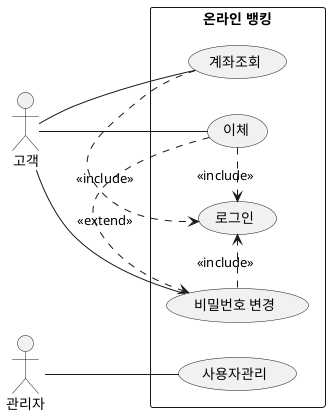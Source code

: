 /'
유스케이스 다이어그램
사용자와 시스템기능 간의 관계 보여줌

주요 문법
rectangle : 시스템의 범위
actor : 사용자 같은 외부 참여자
usecase : 시스템의 기능
participant: 객체 내부 시스템
-> : 관계
--> : 의존 관계
alt, else end : 조건 분기
activate, deactivate : 객체 활성화/비활성화
<<include>> : 반드시 포함되는 관계
<<extend> : 특정 조건에서 확장되는관계
'/

@startuml "온라인 뱅킹 프로세스"
left to right direction
actor "고객" as customer
actor "관리자" as admin

rectangle "온라인 뱅킹" {
  usecase "계좌조회" as check_account
  usecase "이체" as transfer
  usecase "비밀번호 변경" as change_pw
  usecase "사용자관리" as manage_user
  usecase "로그인" as login
}

customer -- check_account
customer -- transfer
customer -- change_pw
admin -- manage_user

transfer .> change_pw : <<extend>>
check_account .> login : <<include>>
transfer .> login : <<include>>
change_pw .> login : <<include>>
@enduml
